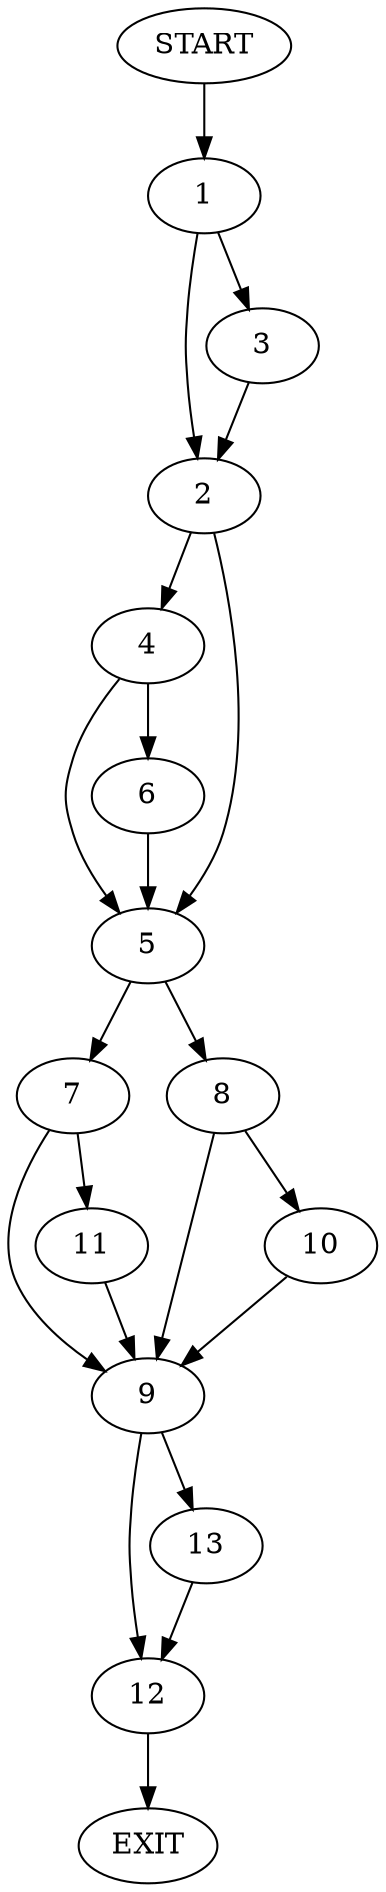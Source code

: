 digraph {
0 [label="START"]
14 [label="EXIT"]
0 -> 1
1 -> 2
1 -> 3
2 -> 4
2 -> 5
3 -> 2
4 -> 5
4 -> 6
5 -> 7
5 -> 8
6 -> 5
8 -> 9
8 -> 10
7 -> 11
7 -> 9
11 -> 9
9 -> 12
9 -> 13
10 -> 9
13 -> 12
12 -> 14
}

